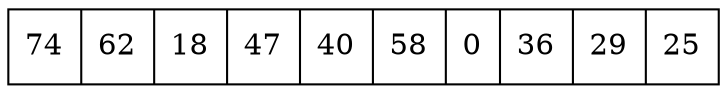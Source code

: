 digraph G
{
        node [shape = record];
node0 [ label = "<f0> 74| <f1> 62| <f2> 18| <f3> 47| <f4> 40| <f5> 58| <f6> 0| <f7> 36| <f8> 29| <f9> 25"];
}